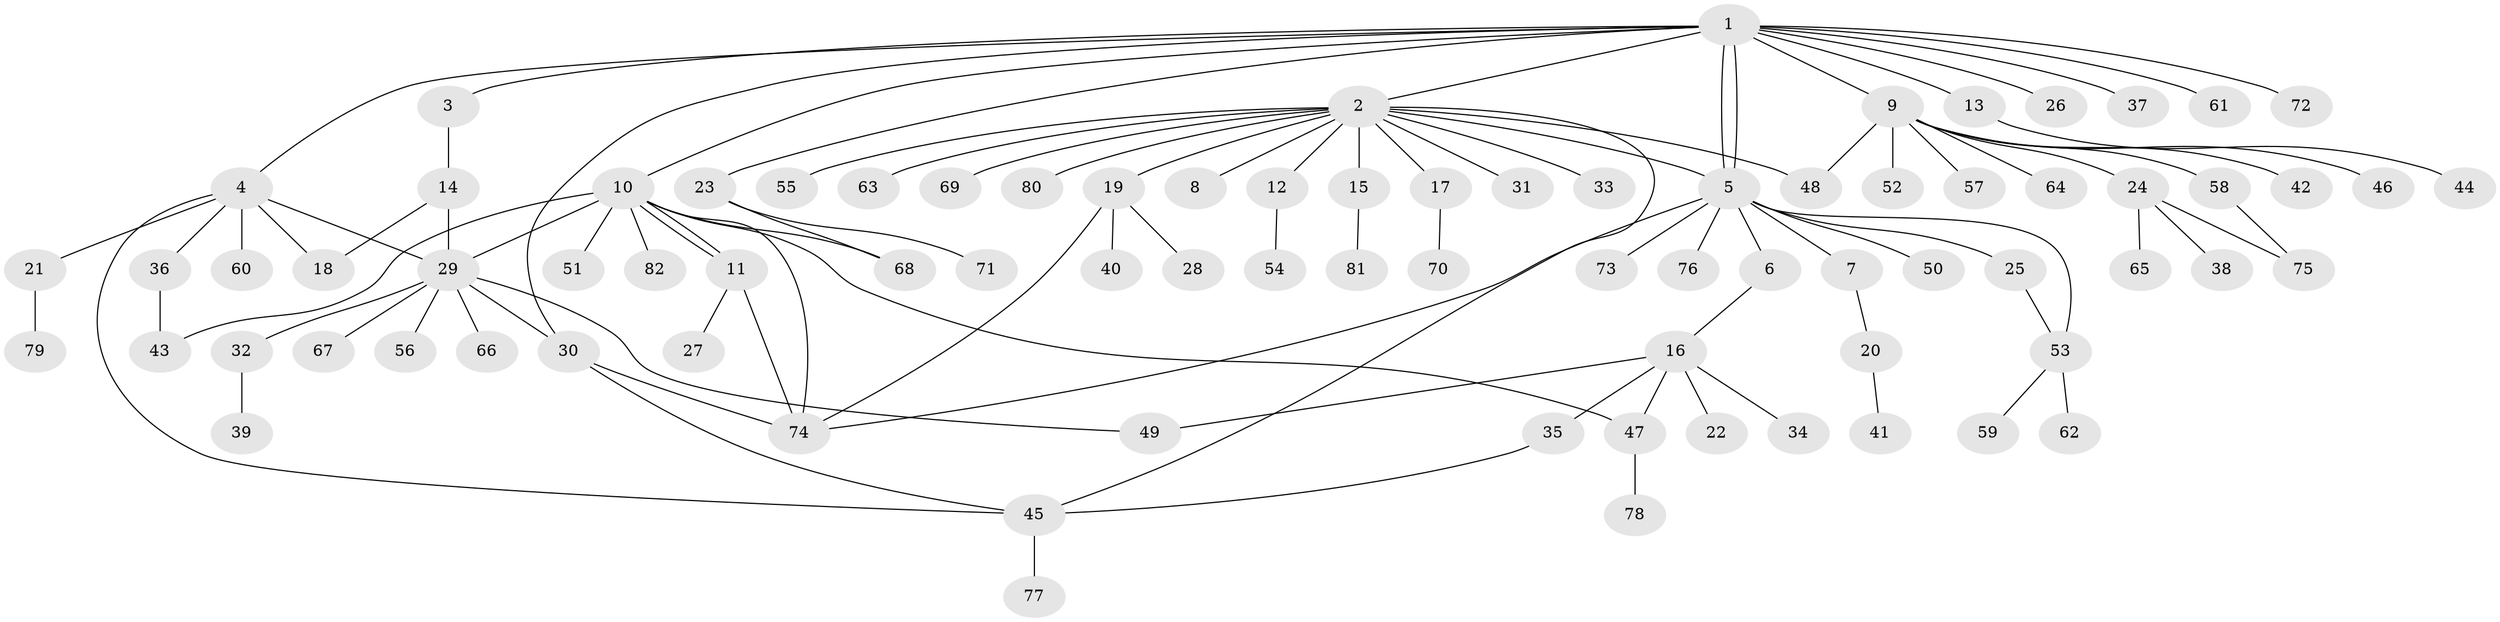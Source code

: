 // Generated by graph-tools (version 1.1) at 2025/26/03/09/25 03:26:08]
// undirected, 82 vertices, 102 edges
graph export_dot {
graph [start="1"]
  node [color=gray90,style=filled];
  1;
  2;
  3;
  4;
  5;
  6;
  7;
  8;
  9;
  10;
  11;
  12;
  13;
  14;
  15;
  16;
  17;
  18;
  19;
  20;
  21;
  22;
  23;
  24;
  25;
  26;
  27;
  28;
  29;
  30;
  31;
  32;
  33;
  34;
  35;
  36;
  37;
  38;
  39;
  40;
  41;
  42;
  43;
  44;
  45;
  46;
  47;
  48;
  49;
  50;
  51;
  52;
  53;
  54;
  55;
  56;
  57;
  58;
  59;
  60;
  61;
  62;
  63;
  64;
  65;
  66;
  67;
  68;
  69;
  70;
  71;
  72;
  73;
  74;
  75;
  76;
  77;
  78;
  79;
  80;
  81;
  82;
  1 -- 2;
  1 -- 3;
  1 -- 4;
  1 -- 5;
  1 -- 5;
  1 -- 9;
  1 -- 10;
  1 -- 13;
  1 -- 23;
  1 -- 26;
  1 -- 30;
  1 -- 37;
  1 -- 61;
  1 -- 72;
  2 -- 5;
  2 -- 8;
  2 -- 12;
  2 -- 15;
  2 -- 17;
  2 -- 19;
  2 -- 31;
  2 -- 33;
  2 -- 45;
  2 -- 48;
  2 -- 55;
  2 -- 63;
  2 -- 69;
  2 -- 80;
  3 -- 14;
  4 -- 18;
  4 -- 21;
  4 -- 29;
  4 -- 36;
  4 -- 45;
  4 -- 60;
  5 -- 6;
  5 -- 7;
  5 -- 25;
  5 -- 50;
  5 -- 53;
  5 -- 73;
  5 -- 74;
  5 -- 76;
  6 -- 16;
  7 -- 20;
  9 -- 24;
  9 -- 42;
  9 -- 46;
  9 -- 48;
  9 -- 52;
  9 -- 57;
  9 -- 58;
  9 -- 64;
  10 -- 11;
  10 -- 11;
  10 -- 29;
  10 -- 43;
  10 -- 47;
  10 -- 51;
  10 -- 68;
  10 -- 74;
  10 -- 82;
  11 -- 27;
  11 -- 74;
  12 -- 54;
  13 -- 44;
  14 -- 18;
  14 -- 29;
  15 -- 81;
  16 -- 22;
  16 -- 34;
  16 -- 35;
  16 -- 47;
  16 -- 49;
  17 -- 70;
  19 -- 28;
  19 -- 40;
  19 -- 74;
  20 -- 41;
  21 -- 79;
  23 -- 68;
  23 -- 71;
  24 -- 38;
  24 -- 65;
  24 -- 75;
  25 -- 53;
  29 -- 30;
  29 -- 32;
  29 -- 49;
  29 -- 56;
  29 -- 66;
  29 -- 67;
  30 -- 45;
  30 -- 74;
  32 -- 39;
  35 -- 45;
  36 -- 43;
  45 -- 77;
  47 -- 78;
  53 -- 59;
  53 -- 62;
  58 -- 75;
}
